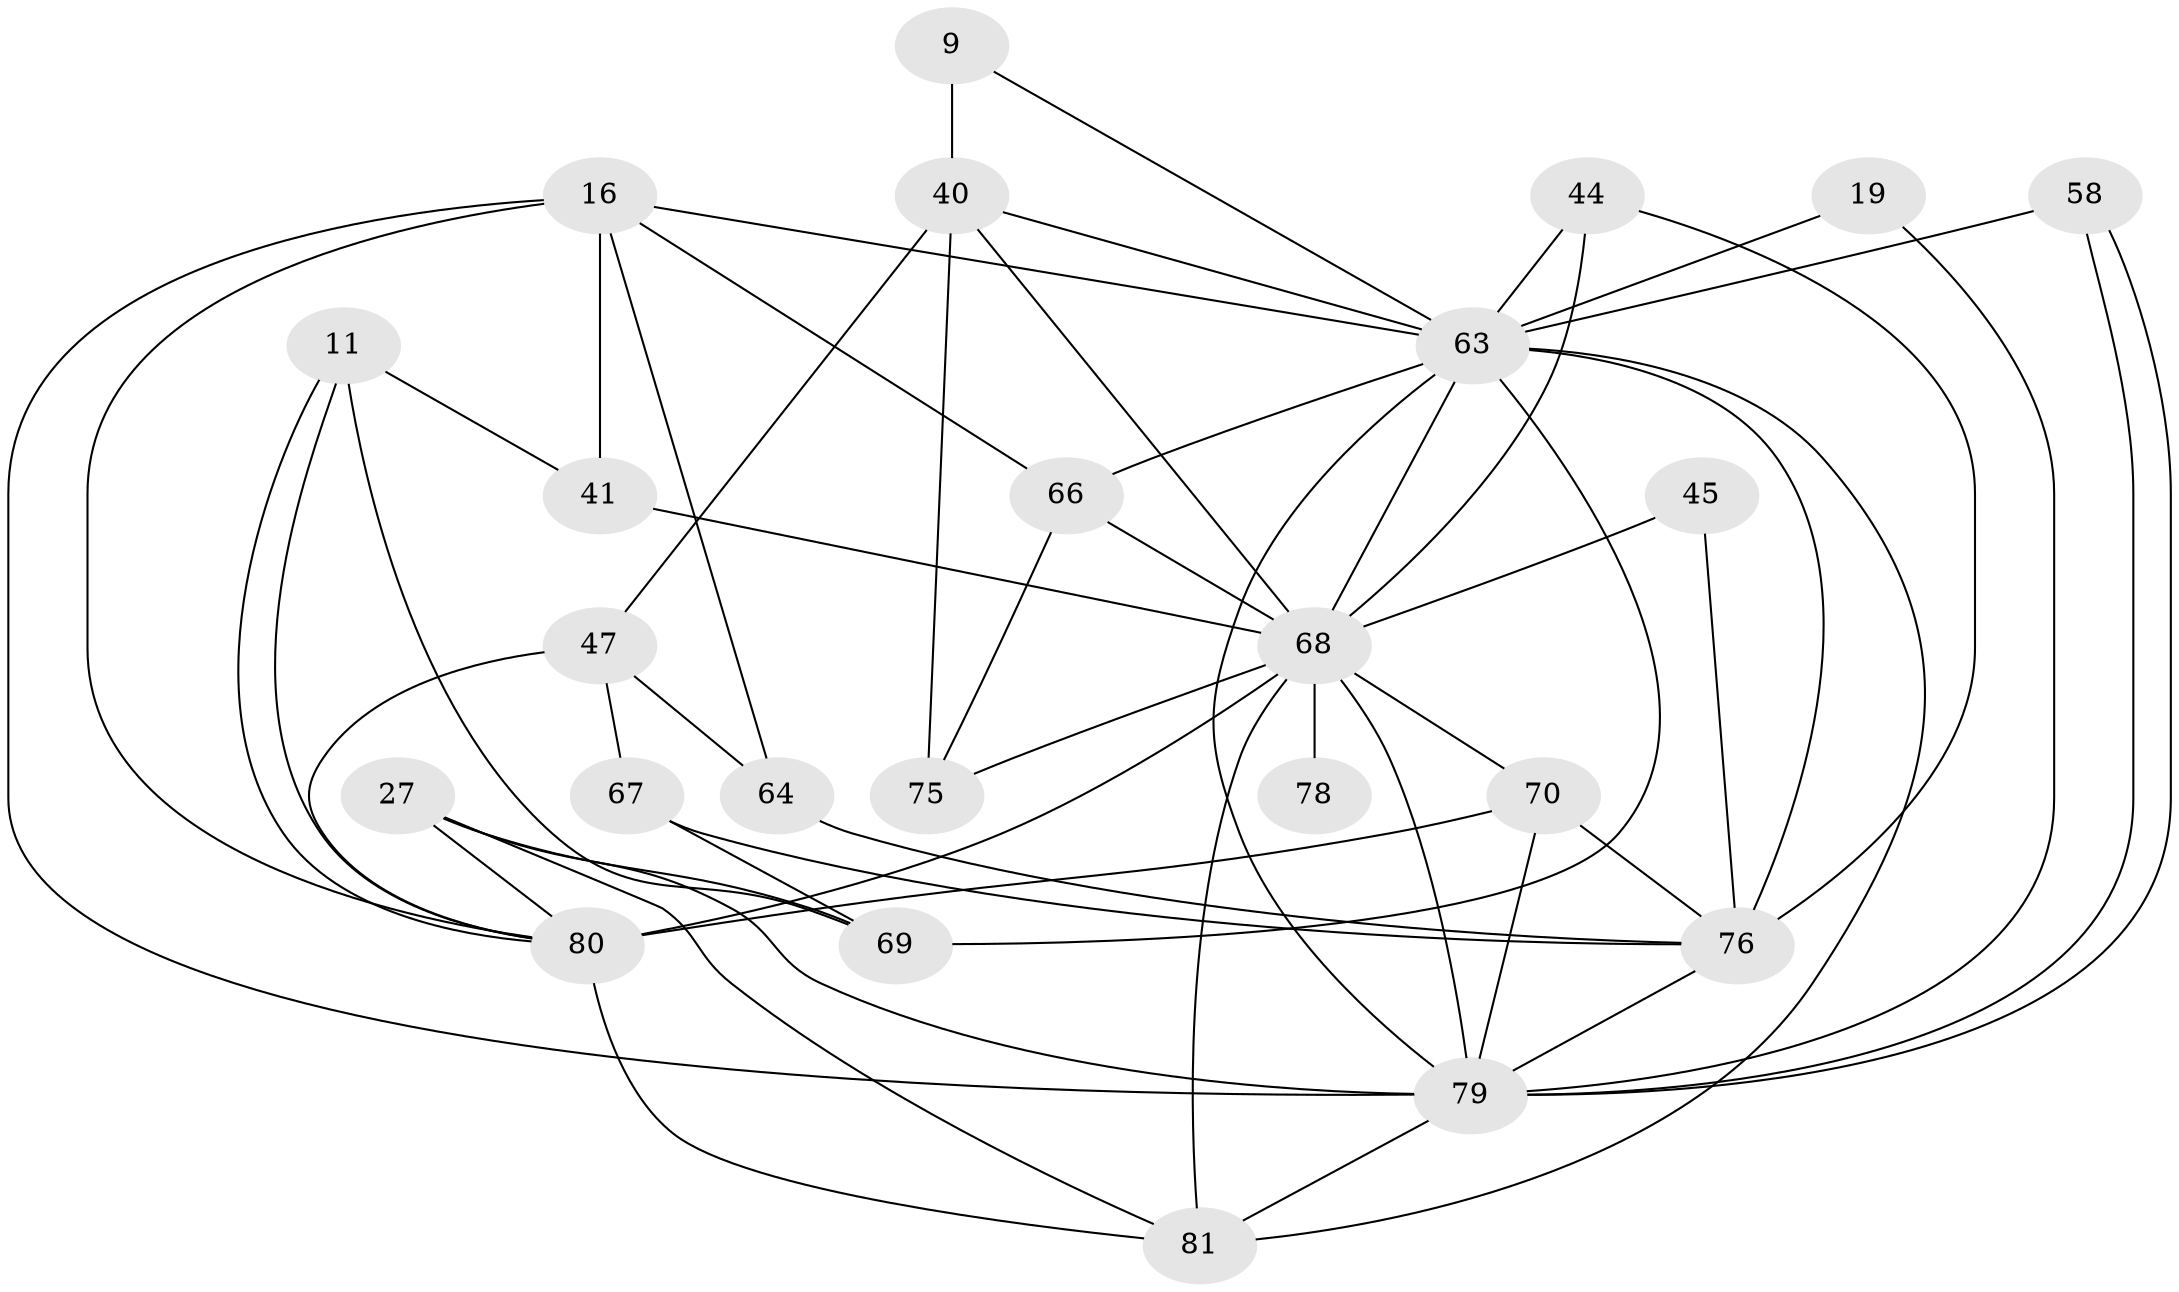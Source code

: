// original degree distribution, {3: 0.2962962962962963, 2: 0.14814814814814814, 4: 0.24691358024691357, 5: 0.1111111111111111, 6: 0.12345679012345678, 8: 0.012345679012345678, 7: 0.06172839506172839}
// Generated by graph-tools (version 1.1) at 2025/54/03/04/25 21:54:50]
// undirected, 24 vertices, 57 edges
graph export_dot {
graph [start="1"]
  node [color=gray90,style=filled];
  9;
  11;
  16 [super="+10+15"];
  19;
  27 [super="+6"];
  40 [super="+24"];
  41;
  44;
  45 [super="+4"];
  47 [super="+8"];
  58;
  63 [super="+48+39+49"];
  64;
  66;
  67 [super="+46"];
  68 [super="+3+37+20+55+56"];
  69;
  70 [super="+57+33"];
  75;
  76 [super="+62+73"];
  78;
  79 [super="+61+35+77"];
  80 [super="+65"];
  81 [super="+34+74"];
  9 -- 40 [weight=2];
  9 -- 63;
  11 -- 80;
  11 -- 80;
  11 -- 41;
  11 -- 69;
  16 -- 66 [weight=2];
  16 -- 41 [weight=2];
  16 -- 64;
  16 -- 80 [weight=2];
  16 -- 79 [weight=2];
  16 -- 63;
  19 -- 79;
  19 -- 63;
  27 -- 81 [weight=3];
  27 -- 69 [weight=2];
  27 -- 80 [weight=2];
  27 -- 79;
  40 -- 47 [weight=2];
  40 -- 75 [weight=2];
  40 -- 68;
  40 -- 63;
  41 -- 68;
  44 -- 68 [weight=3];
  44 -- 76 [weight=2];
  44 -- 63;
  45 -- 68 [weight=4];
  45 -- 76 [weight=3];
  47 -- 64;
  47 -- 80 [weight=3];
  47 -- 67;
  58 -- 79;
  58 -- 79;
  58 -- 63 [weight=2];
  63 -- 66 [weight=2];
  63 -- 69 [weight=3];
  63 -- 68 [weight=2];
  63 -- 76;
  63 -- 81;
  63 -- 79;
  64 -- 76;
  66 -- 75;
  66 -- 68;
  67 -- 69;
  67 -- 76;
  68 -- 70;
  68 -- 75;
  68 -- 80 [weight=3];
  68 -- 78 [weight=2];
  68 -- 81 [weight=3];
  68 -- 79;
  70 -- 80 [weight=4];
  70 -- 79 [weight=4];
  70 -- 76 [weight=2];
  76 -- 79;
  79 -- 81 [weight=3];
  80 -- 81 [weight=3];
}
